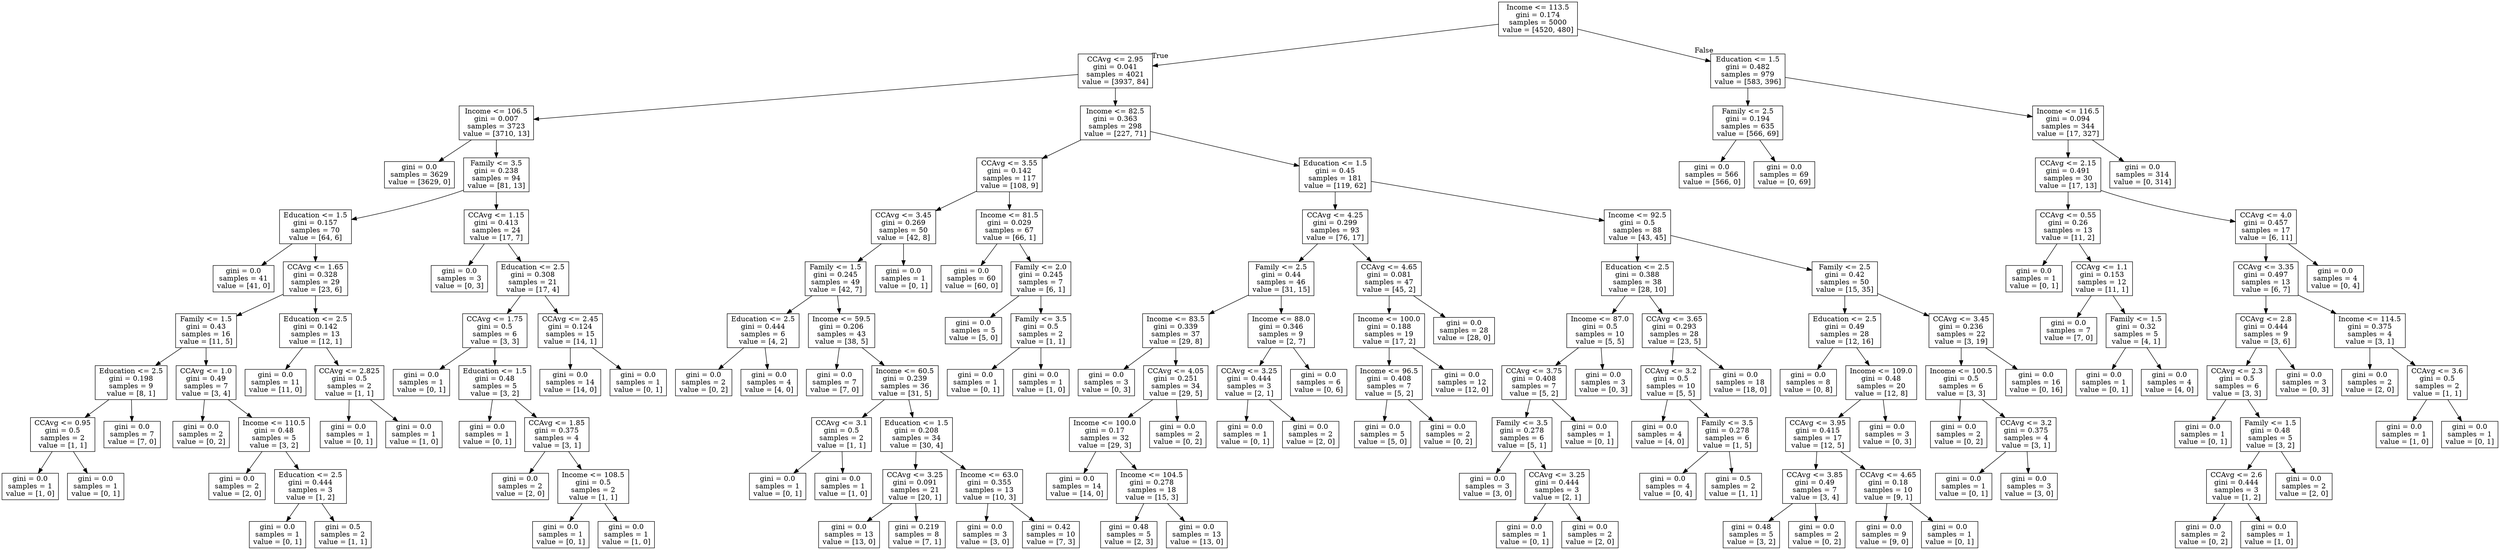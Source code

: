 digraph Tree {
node [shape=box] ;
0 [label="Income <= 113.5\ngini = 0.174\nsamples = 5000\nvalue = [4520, 480]"] ;
1 [label="CCAvg <= 2.95\ngini = 0.041\nsamples = 4021\nvalue = [3937, 84]"] ;
0 -> 1 [labeldistance=2.5, labelangle=45, headlabel="True"] ;
2 [label="Income <= 106.5\ngini = 0.007\nsamples = 3723\nvalue = [3710, 13]"] ;
1 -> 2 ;
3 [label="gini = 0.0\nsamples = 3629\nvalue = [3629, 0]"] ;
2 -> 3 ;
4 [label="Family <= 3.5\ngini = 0.238\nsamples = 94\nvalue = [81, 13]"] ;
2 -> 4 ;
5 [label="Education <= 1.5\ngini = 0.157\nsamples = 70\nvalue = [64, 6]"] ;
4 -> 5 ;
6 [label="gini = 0.0\nsamples = 41\nvalue = [41, 0]"] ;
5 -> 6 ;
7 [label="CCAvg <= 1.65\ngini = 0.328\nsamples = 29\nvalue = [23, 6]"] ;
5 -> 7 ;
8 [label="Family <= 1.5\ngini = 0.43\nsamples = 16\nvalue = [11, 5]"] ;
7 -> 8 ;
9 [label="Education <= 2.5\ngini = 0.198\nsamples = 9\nvalue = [8, 1]"] ;
8 -> 9 ;
10 [label="CCAvg <= 0.95\ngini = 0.5\nsamples = 2\nvalue = [1, 1]"] ;
9 -> 10 ;
11 [label="gini = 0.0\nsamples = 1\nvalue = [1, 0]"] ;
10 -> 11 ;
12 [label="gini = 0.0\nsamples = 1\nvalue = [0, 1]"] ;
10 -> 12 ;
13 [label="gini = 0.0\nsamples = 7\nvalue = [7, 0]"] ;
9 -> 13 ;
14 [label="CCAvg <= 1.0\ngini = 0.49\nsamples = 7\nvalue = [3, 4]"] ;
8 -> 14 ;
15 [label="gini = 0.0\nsamples = 2\nvalue = [0, 2]"] ;
14 -> 15 ;
16 [label="Income <= 110.5\ngini = 0.48\nsamples = 5\nvalue = [3, 2]"] ;
14 -> 16 ;
17 [label="gini = 0.0\nsamples = 2\nvalue = [2, 0]"] ;
16 -> 17 ;
18 [label="Education <= 2.5\ngini = 0.444\nsamples = 3\nvalue = [1, 2]"] ;
16 -> 18 ;
19 [label="gini = 0.0\nsamples = 1\nvalue = [0, 1]"] ;
18 -> 19 ;
20 [label="gini = 0.5\nsamples = 2\nvalue = [1, 1]"] ;
18 -> 20 ;
21 [label="Education <= 2.5\ngini = 0.142\nsamples = 13\nvalue = [12, 1]"] ;
7 -> 21 ;
22 [label="gini = 0.0\nsamples = 11\nvalue = [11, 0]"] ;
21 -> 22 ;
23 [label="CCAvg <= 2.825\ngini = 0.5\nsamples = 2\nvalue = [1, 1]"] ;
21 -> 23 ;
24 [label="gini = 0.0\nsamples = 1\nvalue = [0, 1]"] ;
23 -> 24 ;
25 [label="gini = 0.0\nsamples = 1\nvalue = [1, 0]"] ;
23 -> 25 ;
26 [label="CCAvg <= 1.15\ngini = 0.413\nsamples = 24\nvalue = [17, 7]"] ;
4 -> 26 ;
27 [label="gini = 0.0\nsamples = 3\nvalue = [0, 3]"] ;
26 -> 27 ;
28 [label="Education <= 2.5\ngini = 0.308\nsamples = 21\nvalue = [17, 4]"] ;
26 -> 28 ;
29 [label="CCAvg <= 1.75\ngini = 0.5\nsamples = 6\nvalue = [3, 3]"] ;
28 -> 29 ;
30 [label="gini = 0.0\nsamples = 1\nvalue = [0, 1]"] ;
29 -> 30 ;
31 [label="Education <= 1.5\ngini = 0.48\nsamples = 5\nvalue = [3, 2]"] ;
29 -> 31 ;
32 [label="gini = 0.0\nsamples = 1\nvalue = [0, 1]"] ;
31 -> 32 ;
33 [label="CCAvg <= 1.85\ngini = 0.375\nsamples = 4\nvalue = [3, 1]"] ;
31 -> 33 ;
34 [label="gini = 0.0\nsamples = 2\nvalue = [2, 0]"] ;
33 -> 34 ;
35 [label="Income <= 108.5\ngini = 0.5\nsamples = 2\nvalue = [1, 1]"] ;
33 -> 35 ;
36 [label="gini = 0.0\nsamples = 1\nvalue = [0, 1]"] ;
35 -> 36 ;
37 [label="gini = 0.0\nsamples = 1\nvalue = [1, 0]"] ;
35 -> 37 ;
38 [label="CCAvg <= 2.45\ngini = 0.124\nsamples = 15\nvalue = [14, 1]"] ;
28 -> 38 ;
39 [label="gini = 0.0\nsamples = 14\nvalue = [14, 0]"] ;
38 -> 39 ;
40 [label="gini = 0.0\nsamples = 1\nvalue = [0, 1]"] ;
38 -> 40 ;
41 [label="Income <= 82.5\ngini = 0.363\nsamples = 298\nvalue = [227, 71]"] ;
1 -> 41 ;
42 [label="CCAvg <= 3.55\ngini = 0.142\nsamples = 117\nvalue = [108, 9]"] ;
41 -> 42 ;
43 [label="CCAvg <= 3.45\ngini = 0.269\nsamples = 50\nvalue = [42, 8]"] ;
42 -> 43 ;
44 [label="Family <= 1.5\ngini = 0.245\nsamples = 49\nvalue = [42, 7]"] ;
43 -> 44 ;
45 [label="Education <= 2.5\ngini = 0.444\nsamples = 6\nvalue = [4, 2]"] ;
44 -> 45 ;
46 [label="gini = 0.0\nsamples = 2\nvalue = [0, 2]"] ;
45 -> 46 ;
47 [label="gini = 0.0\nsamples = 4\nvalue = [4, 0]"] ;
45 -> 47 ;
48 [label="Income <= 59.5\ngini = 0.206\nsamples = 43\nvalue = [38, 5]"] ;
44 -> 48 ;
49 [label="gini = 0.0\nsamples = 7\nvalue = [7, 0]"] ;
48 -> 49 ;
50 [label="Income <= 60.5\ngini = 0.239\nsamples = 36\nvalue = [31, 5]"] ;
48 -> 50 ;
51 [label="CCAvg <= 3.1\ngini = 0.5\nsamples = 2\nvalue = [1, 1]"] ;
50 -> 51 ;
52 [label="gini = 0.0\nsamples = 1\nvalue = [0, 1]"] ;
51 -> 52 ;
53 [label="gini = 0.0\nsamples = 1\nvalue = [1, 0]"] ;
51 -> 53 ;
54 [label="Education <= 1.5\ngini = 0.208\nsamples = 34\nvalue = [30, 4]"] ;
50 -> 54 ;
55 [label="CCAvg <= 3.25\ngini = 0.091\nsamples = 21\nvalue = [20, 1]"] ;
54 -> 55 ;
56 [label="gini = 0.0\nsamples = 13\nvalue = [13, 0]"] ;
55 -> 56 ;
57 [label="gini = 0.219\nsamples = 8\nvalue = [7, 1]"] ;
55 -> 57 ;
58 [label="Income <= 63.0\ngini = 0.355\nsamples = 13\nvalue = [10, 3]"] ;
54 -> 58 ;
59 [label="gini = 0.0\nsamples = 3\nvalue = [3, 0]"] ;
58 -> 59 ;
60 [label="gini = 0.42\nsamples = 10\nvalue = [7, 3]"] ;
58 -> 60 ;
61 [label="gini = 0.0\nsamples = 1\nvalue = [0, 1]"] ;
43 -> 61 ;
62 [label="Income <= 81.5\ngini = 0.029\nsamples = 67\nvalue = [66, 1]"] ;
42 -> 62 ;
63 [label="gini = 0.0\nsamples = 60\nvalue = [60, 0]"] ;
62 -> 63 ;
64 [label="Family <= 2.0\ngini = 0.245\nsamples = 7\nvalue = [6, 1]"] ;
62 -> 64 ;
65 [label="gini = 0.0\nsamples = 5\nvalue = [5, 0]"] ;
64 -> 65 ;
66 [label="Family <= 3.5\ngini = 0.5\nsamples = 2\nvalue = [1, 1]"] ;
64 -> 66 ;
67 [label="gini = 0.0\nsamples = 1\nvalue = [0, 1]"] ;
66 -> 67 ;
68 [label="gini = 0.0\nsamples = 1\nvalue = [1, 0]"] ;
66 -> 68 ;
69 [label="Education <= 1.5\ngini = 0.45\nsamples = 181\nvalue = [119, 62]"] ;
41 -> 69 ;
70 [label="CCAvg <= 4.25\ngini = 0.299\nsamples = 93\nvalue = [76, 17]"] ;
69 -> 70 ;
71 [label="Family <= 2.5\ngini = 0.44\nsamples = 46\nvalue = [31, 15]"] ;
70 -> 71 ;
72 [label="Income <= 83.5\ngini = 0.339\nsamples = 37\nvalue = [29, 8]"] ;
71 -> 72 ;
73 [label="gini = 0.0\nsamples = 3\nvalue = [0, 3]"] ;
72 -> 73 ;
74 [label="CCAvg <= 4.05\ngini = 0.251\nsamples = 34\nvalue = [29, 5]"] ;
72 -> 74 ;
75 [label="Income <= 100.0\ngini = 0.17\nsamples = 32\nvalue = [29, 3]"] ;
74 -> 75 ;
76 [label="gini = 0.0\nsamples = 14\nvalue = [14, 0]"] ;
75 -> 76 ;
77 [label="Income <= 104.5\ngini = 0.278\nsamples = 18\nvalue = [15, 3]"] ;
75 -> 77 ;
78 [label="gini = 0.48\nsamples = 5\nvalue = [2, 3]"] ;
77 -> 78 ;
79 [label="gini = 0.0\nsamples = 13\nvalue = [13, 0]"] ;
77 -> 79 ;
80 [label="gini = 0.0\nsamples = 2\nvalue = [0, 2]"] ;
74 -> 80 ;
81 [label="Income <= 88.0\ngini = 0.346\nsamples = 9\nvalue = [2, 7]"] ;
71 -> 81 ;
82 [label="CCAvg <= 3.25\ngini = 0.444\nsamples = 3\nvalue = [2, 1]"] ;
81 -> 82 ;
83 [label="gini = 0.0\nsamples = 1\nvalue = [0, 1]"] ;
82 -> 83 ;
84 [label="gini = 0.0\nsamples = 2\nvalue = [2, 0]"] ;
82 -> 84 ;
85 [label="gini = 0.0\nsamples = 6\nvalue = [0, 6]"] ;
81 -> 85 ;
86 [label="CCAvg <= 4.65\ngini = 0.081\nsamples = 47\nvalue = [45, 2]"] ;
70 -> 86 ;
87 [label="Income <= 100.0\ngini = 0.188\nsamples = 19\nvalue = [17, 2]"] ;
86 -> 87 ;
88 [label="Income <= 96.5\ngini = 0.408\nsamples = 7\nvalue = [5, 2]"] ;
87 -> 88 ;
89 [label="gini = 0.0\nsamples = 5\nvalue = [5, 0]"] ;
88 -> 89 ;
90 [label="gini = 0.0\nsamples = 2\nvalue = [0, 2]"] ;
88 -> 90 ;
91 [label="gini = 0.0\nsamples = 12\nvalue = [12, 0]"] ;
87 -> 91 ;
92 [label="gini = 0.0\nsamples = 28\nvalue = [28, 0]"] ;
86 -> 92 ;
93 [label="Income <= 92.5\ngini = 0.5\nsamples = 88\nvalue = [43, 45]"] ;
69 -> 93 ;
94 [label="Education <= 2.5\ngini = 0.388\nsamples = 38\nvalue = [28, 10]"] ;
93 -> 94 ;
95 [label="Income <= 87.0\ngini = 0.5\nsamples = 10\nvalue = [5, 5]"] ;
94 -> 95 ;
96 [label="CCAvg <= 3.75\ngini = 0.408\nsamples = 7\nvalue = [5, 2]"] ;
95 -> 96 ;
97 [label="Family <= 3.5\ngini = 0.278\nsamples = 6\nvalue = [5, 1]"] ;
96 -> 97 ;
98 [label="gini = 0.0\nsamples = 3\nvalue = [3, 0]"] ;
97 -> 98 ;
99 [label="CCAvg <= 3.25\ngini = 0.444\nsamples = 3\nvalue = [2, 1]"] ;
97 -> 99 ;
100 [label="gini = 0.0\nsamples = 1\nvalue = [0, 1]"] ;
99 -> 100 ;
101 [label="gini = 0.0\nsamples = 2\nvalue = [2, 0]"] ;
99 -> 101 ;
102 [label="gini = 0.0\nsamples = 1\nvalue = [0, 1]"] ;
96 -> 102 ;
103 [label="gini = 0.0\nsamples = 3\nvalue = [0, 3]"] ;
95 -> 103 ;
104 [label="CCAvg <= 3.65\ngini = 0.293\nsamples = 28\nvalue = [23, 5]"] ;
94 -> 104 ;
105 [label="CCAvg <= 3.2\ngini = 0.5\nsamples = 10\nvalue = [5, 5]"] ;
104 -> 105 ;
106 [label="gini = 0.0\nsamples = 4\nvalue = [4, 0]"] ;
105 -> 106 ;
107 [label="Family <= 3.5\ngini = 0.278\nsamples = 6\nvalue = [1, 5]"] ;
105 -> 107 ;
108 [label="gini = 0.0\nsamples = 4\nvalue = [0, 4]"] ;
107 -> 108 ;
109 [label="gini = 0.5\nsamples = 2\nvalue = [1, 1]"] ;
107 -> 109 ;
110 [label="gini = 0.0\nsamples = 18\nvalue = [18, 0]"] ;
104 -> 110 ;
111 [label="Family <= 2.5\ngini = 0.42\nsamples = 50\nvalue = [15, 35]"] ;
93 -> 111 ;
112 [label="Education <= 2.5\ngini = 0.49\nsamples = 28\nvalue = [12, 16]"] ;
111 -> 112 ;
113 [label="gini = 0.0\nsamples = 8\nvalue = [0, 8]"] ;
112 -> 113 ;
114 [label="Income <= 109.0\ngini = 0.48\nsamples = 20\nvalue = [12, 8]"] ;
112 -> 114 ;
115 [label="CCAvg <= 3.95\ngini = 0.415\nsamples = 17\nvalue = [12, 5]"] ;
114 -> 115 ;
116 [label="CCAvg <= 3.85\ngini = 0.49\nsamples = 7\nvalue = [3, 4]"] ;
115 -> 116 ;
117 [label="gini = 0.48\nsamples = 5\nvalue = [3, 2]"] ;
116 -> 117 ;
118 [label="gini = 0.0\nsamples = 2\nvalue = [0, 2]"] ;
116 -> 118 ;
119 [label="CCAvg <= 4.65\ngini = 0.18\nsamples = 10\nvalue = [9, 1]"] ;
115 -> 119 ;
120 [label="gini = 0.0\nsamples = 9\nvalue = [9, 0]"] ;
119 -> 120 ;
121 [label="gini = 0.0\nsamples = 1\nvalue = [0, 1]"] ;
119 -> 121 ;
122 [label="gini = 0.0\nsamples = 3\nvalue = [0, 3]"] ;
114 -> 122 ;
123 [label="CCAvg <= 3.45\ngini = 0.236\nsamples = 22\nvalue = [3, 19]"] ;
111 -> 123 ;
124 [label="Income <= 100.5\ngini = 0.5\nsamples = 6\nvalue = [3, 3]"] ;
123 -> 124 ;
125 [label="gini = 0.0\nsamples = 2\nvalue = [0, 2]"] ;
124 -> 125 ;
126 [label="CCAvg <= 3.2\ngini = 0.375\nsamples = 4\nvalue = [3, 1]"] ;
124 -> 126 ;
127 [label="gini = 0.0\nsamples = 1\nvalue = [0, 1]"] ;
126 -> 127 ;
128 [label="gini = 0.0\nsamples = 3\nvalue = [3, 0]"] ;
126 -> 128 ;
129 [label="gini = 0.0\nsamples = 16\nvalue = [0, 16]"] ;
123 -> 129 ;
130 [label="Education <= 1.5\ngini = 0.482\nsamples = 979\nvalue = [583, 396]"] ;
0 -> 130 [labeldistance=2.5, labelangle=-45, headlabel="False"] ;
131 [label="Family <= 2.5\ngini = 0.194\nsamples = 635\nvalue = [566, 69]"] ;
130 -> 131 ;
132 [label="gini = 0.0\nsamples = 566\nvalue = [566, 0]"] ;
131 -> 132 ;
133 [label="gini = 0.0\nsamples = 69\nvalue = [0, 69]"] ;
131 -> 133 ;
134 [label="Income <= 116.5\ngini = 0.094\nsamples = 344\nvalue = [17, 327]"] ;
130 -> 134 ;
135 [label="CCAvg <= 2.15\ngini = 0.491\nsamples = 30\nvalue = [17, 13]"] ;
134 -> 135 ;
136 [label="CCAvg <= 0.55\ngini = 0.26\nsamples = 13\nvalue = [11, 2]"] ;
135 -> 136 ;
137 [label="gini = 0.0\nsamples = 1\nvalue = [0, 1]"] ;
136 -> 137 ;
138 [label="CCAvg <= 1.1\ngini = 0.153\nsamples = 12\nvalue = [11, 1]"] ;
136 -> 138 ;
139 [label="gini = 0.0\nsamples = 7\nvalue = [7, 0]"] ;
138 -> 139 ;
140 [label="Family <= 1.5\ngini = 0.32\nsamples = 5\nvalue = [4, 1]"] ;
138 -> 140 ;
141 [label="gini = 0.0\nsamples = 1\nvalue = [0, 1]"] ;
140 -> 141 ;
142 [label="gini = 0.0\nsamples = 4\nvalue = [4, 0]"] ;
140 -> 142 ;
143 [label="CCAvg <= 4.0\ngini = 0.457\nsamples = 17\nvalue = [6, 11]"] ;
135 -> 143 ;
144 [label="CCAvg <= 3.35\ngini = 0.497\nsamples = 13\nvalue = [6, 7]"] ;
143 -> 144 ;
145 [label="CCAvg <= 2.8\ngini = 0.444\nsamples = 9\nvalue = [3, 6]"] ;
144 -> 145 ;
146 [label="CCAvg <= 2.3\ngini = 0.5\nsamples = 6\nvalue = [3, 3]"] ;
145 -> 146 ;
147 [label="gini = 0.0\nsamples = 1\nvalue = [0, 1]"] ;
146 -> 147 ;
148 [label="Family <= 1.5\ngini = 0.48\nsamples = 5\nvalue = [3, 2]"] ;
146 -> 148 ;
149 [label="CCAvg <= 2.6\ngini = 0.444\nsamples = 3\nvalue = [1, 2]"] ;
148 -> 149 ;
150 [label="gini = 0.0\nsamples = 2\nvalue = [0, 2]"] ;
149 -> 150 ;
151 [label="gini = 0.0\nsamples = 1\nvalue = [1, 0]"] ;
149 -> 151 ;
152 [label="gini = 0.0\nsamples = 2\nvalue = [2, 0]"] ;
148 -> 152 ;
153 [label="gini = 0.0\nsamples = 3\nvalue = [0, 3]"] ;
145 -> 153 ;
154 [label="Income <= 114.5\ngini = 0.375\nsamples = 4\nvalue = [3, 1]"] ;
144 -> 154 ;
155 [label="gini = 0.0\nsamples = 2\nvalue = [2, 0]"] ;
154 -> 155 ;
156 [label="CCAvg <= 3.6\ngini = 0.5\nsamples = 2\nvalue = [1, 1]"] ;
154 -> 156 ;
157 [label="gini = 0.0\nsamples = 1\nvalue = [1, 0]"] ;
156 -> 157 ;
158 [label="gini = 0.0\nsamples = 1\nvalue = [0, 1]"] ;
156 -> 158 ;
159 [label="gini = 0.0\nsamples = 4\nvalue = [0, 4]"] ;
143 -> 159 ;
160 [label="gini = 0.0\nsamples = 314\nvalue = [0, 314]"] ;
134 -> 160 ;
}